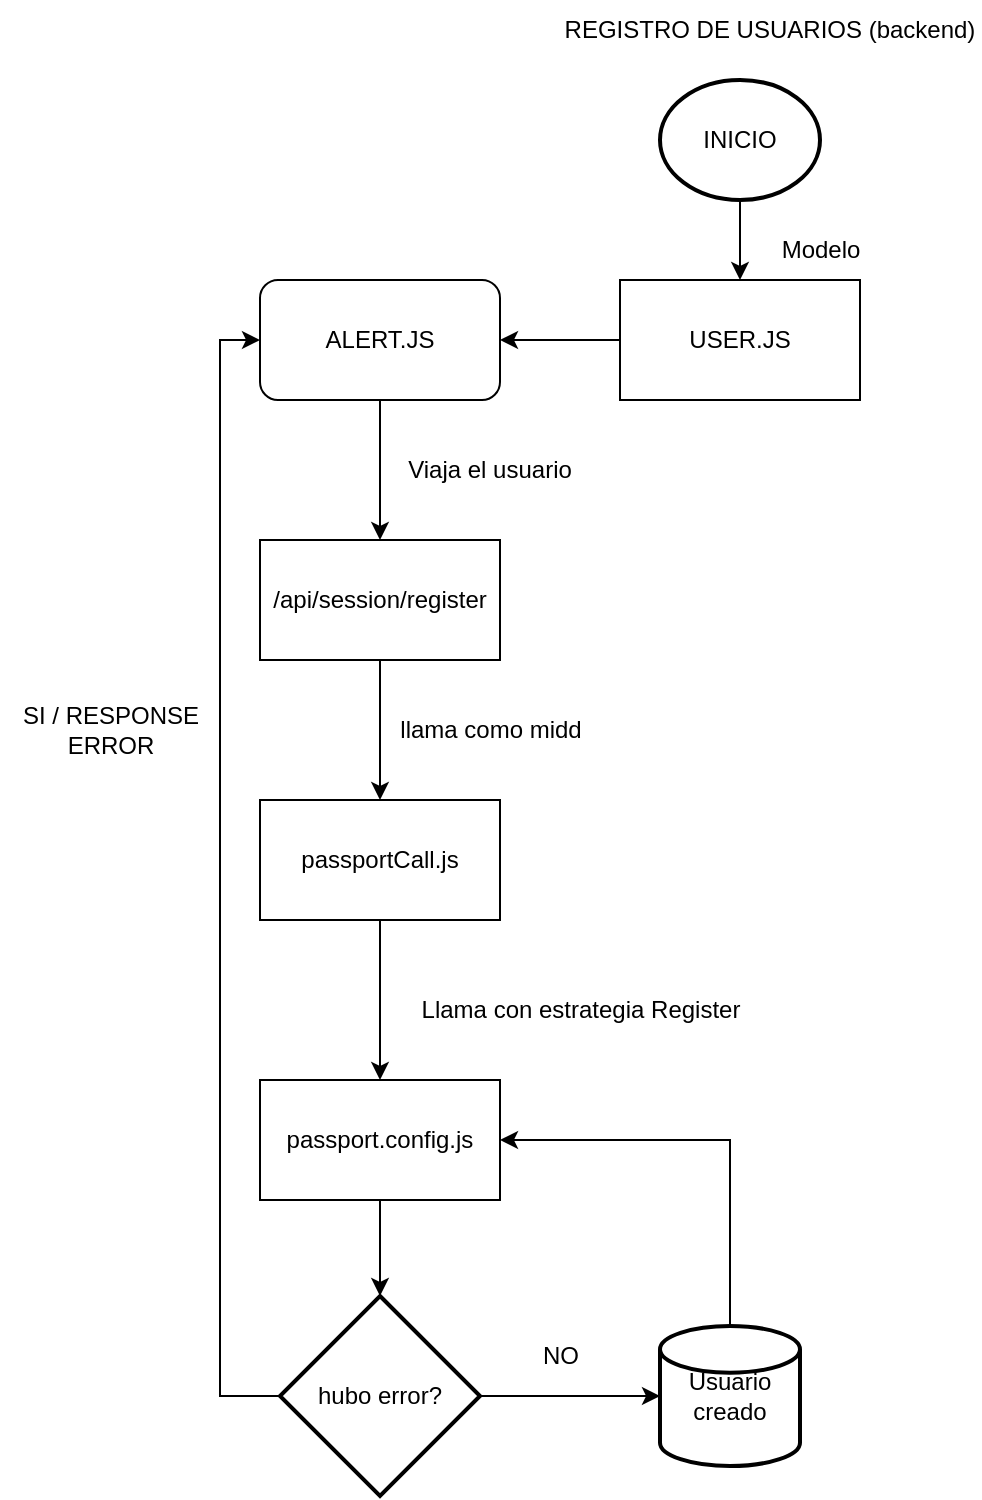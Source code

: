 <mxfile version="21.5.2" type="github">
  <diagram id="C5RBs43oDa-KdzZeNtuy" name="Page-1">
    <mxGraphModel dx="794" dy="477" grid="1" gridSize="10" guides="1" tooltips="1" connect="1" arrows="1" fold="1" page="1" pageScale="1" pageWidth="827" pageHeight="1169" math="0" shadow="0">
      <root>
        <mxCell id="WIyWlLk6GJQsqaUBKTNV-0" />
        <mxCell id="WIyWlLk6GJQsqaUBKTNV-1" parent="WIyWlLk6GJQsqaUBKTNV-0" />
        <mxCell id="9wHplCKHJmTgAgDDms6--33" style="edgeStyle=orthogonalEdgeStyle;rounded=0;orthogonalLoop=1;jettySize=auto;html=1;exitX=0.5;exitY=1;exitDx=0;exitDy=0;exitPerimeter=0;entryX=0.5;entryY=0;entryDx=0;entryDy=0;" edge="1" parent="WIyWlLk6GJQsqaUBKTNV-1" source="9wHplCKHJmTgAgDDms6--1" target="9wHplCKHJmTgAgDDms6--8">
          <mxGeometry relative="1" as="geometry" />
        </mxCell>
        <mxCell id="9wHplCKHJmTgAgDDms6--1" value="INICIO" style="strokeWidth=2;html=1;shape=mxgraph.flowchart.start_1;whiteSpace=wrap;labelBackgroundColor=none;" vertex="1" parent="WIyWlLk6GJQsqaUBKTNV-1">
          <mxGeometry x="330" y="70" width="80" height="60" as="geometry" />
        </mxCell>
        <mxCell id="9wHplCKHJmTgAgDDms6--2" value="REGISTRO DE USUARIOS (backend)" style="text;html=1;strokeColor=none;fillColor=none;align=center;verticalAlign=middle;whiteSpace=wrap;rounded=0;" vertex="1" parent="WIyWlLk6GJQsqaUBKTNV-1">
          <mxGeometry x="280" y="30" width="210" height="30" as="geometry" />
        </mxCell>
        <mxCell id="9wHplCKHJmTgAgDDms6--25" style="edgeStyle=orthogonalEdgeStyle;rounded=0;orthogonalLoop=1;jettySize=auto;html=1;entryX=1;entryY=0.5;entryDx=0;entryDy=0;" edge="1" parent="WIyWlLk6GJQsqaUBKTNV-1" source="9wHplCKHJmTgAgDDms6--8" target="9wHplCKHJmTgAgDDms6--10">
          <mxGeometry relative="1" as="geometry" />
        </mxCell>
        <mxCell id="9wHplCKHJmTgAgDDms6--8" value="USER.JS" style="rounded=0;whiteSpace=wrap;html=1;" vertex="1" parent="WIyWlLk6GJQsqaUBKTNV-1">
          <mxGeometry x="310" y="170" width="120" height="60" as="geometry" />
        </mxCell>
        <mxCell id="9wHplCKHJmTgAgDDms6--27" style="edgeStyle=orthogonalEdgeStyle;rounded=0;orthogonalLoop=1;jettySize=auto;html=1;exitX=0.5;exitY=1;exitDx=0;exitDy=0;entryX=0.5;entryY=0;entryDx=0;entryDy=0;" edge="1" parent="WIyWlLk6GJQsqaUBKTNV-1" source="9wHplCKHJmTgAgDDms6--10" target="9wHplCKHJmTgAgDDms6--18">
          <mxGeometry relative="1" as="geometry" />
        </mxCell>
        <mxCell id="9wHplCKHJmTgAgDDms6--10" value="ALERT.JS" style="rounded=1;whiteSpace=wrap;html=1;" vertex="1" parent="WIyWlLk6GJQsqaUBKTNV-1">
          <mxGeometry x="130" y="170" width="120" height="60" as="geometry" />
        </mxCell>
        <mxCell id="9wHplCKHJmTgAgDDms6--39" style="edgeStyle=orthogonalEdgeStyle;rounded=0;orthogonalLoop=1;jettySize=auto;html=1;exitX=0.5;exitY=1;exitDx=0;exitDy=0;" edge="1" parent="WIyWlLk6GJQsqaUBKTNV-1" source="9wHplCKHJmTgAgDDms6--18" target="9wHplCKHJmTgAgDDms6--28">
          <mxGeometry relative="1" as="geometry" />
        </mxCell>
        <mxCell id="9wHplCKHJmTgAgDDms6--18" value="/api/session/register" style="whiteSpace=wrap;html=1;" vertex="1" parent="WIyWlLk6GJQsqaUBKTNV-1">
          <mxGeometry x="130" y="300" width="120" height="60" as="geometry" />
        </mxCell>
        <mxCell id="9wHplCKHJmTgAgDDms6--31" value="" style="edgeStyle=orthogonalEdgeStyle;rounded=0;orthogonalLoop=1;jettySize=auto;html=1;" edge="1" parent="WIyWlLk6GJQsqaUBKTNV-1" source="9wHplCKHJmTgAgDDms6--28" target="9wHplCKHJmTgAgDDms6--30">
          <mxGeometry relative="1" as="geometry" />
        </mxCell>
        <mxCell id="9wHplCKHJmTgAgDDms6--28" value="passportCall.js" style="whiteSpace=wrap;html=1;" vertex="1" parent="WIyWlLk6GJQsqaUBKTNV-1">
          <mxGeometry x="130" y="430" width="120" height="60" as="geometry" />
        </mxCell>
        <mxCell id="9wHplCKHJmTgAgDDms6--53" style="edgeStyle=orthogonalEdgeStyle;rounded=0;orthogonalLoop=1;jettySize=auto;html=1;entryX=0.5;entryY=0;entryDx=0;entryDy=0;entryPerimeter=0;" edge="1" parent="WIyWlLk6GJQsqaUBKTNV-1" source="9wHplCKHJmTgAgDDms6--30" target="9wHplCKHJmTgAgDDms6--50">
          <mxGeometry relative="1" as="geometry" />
        </mxCell>
        <mxCell id="9wHplCKHJmTgAgDDms6--30" value="passport.config.js" style="whiteSpace=wrap;html=1;" vertex="1" parent="WIyWlLk6GJQsqaUBKTNV-1">
          <mxGeometry x="130" y="570" width="120" height="60" as="geometry" />
        </mxCell>
        <mxCell id="9wHplCKHJmTgAgDDms6--32" value="Viaja el usuario" style="text;html=1;strokeColor=none;fillColor=none;align=center;verticalAlign=middle;whiteSpace=wrap;rounded=0;" vertex="1" parent="WIyWlLk6GJQsqaUBKTNV-1">
          <mxGeometry x="180" y="250" width="130" height="30" as="geometry" />
        </mxCell>
        <mxCell id="9wHplCKHJmTgAgDDms6--34" value="Modelo" style="text;html=1;align=center;verticalAlign=middle;resizable=0;points=[];autosize=1;strokeColor=none;fillColor=none;" vertex="1" parent="WIyWlLk6GJQsqaUBKTNV-1">
          <mxGeometry x="380" y="140" width="60" height="30" as="geometry" />
        </mxCell>
        <mxCell id="9wHplCKHJmTgAgDDms6--42" value="Llama con estrategia Register" style="text;html=1;align=center;verticalAlign=middle;resizable=0;points=[];autosize=1;strokeColor=none;fillColor=none;" vertex="1" parent="WIyWlLk6GJQsqaUBKTNV-1">
          <mxGeometry x="200" y="520" width="180" height="30" as="geometry" />
        </mxCell>
        <mxCell id="9wHplCKHJmTgAgDDms6--60" style="edgeStyle=orthogonalEdgeStyle;rounded=0;orthogonalLoop=1;jettySize=auto;html=1;exitX=0.5;exitY=0;exitDx=0;exitDy=0;exitPerimeter=0;entryX=1;entryY=0.5;entryDx=0;entryDy=0;" edge="1" parent="WIyWlLk6GJQsqaUBKTNV-1" source="9wHplCKHJmTgAgDDms6--43" target="9wHplCKHJmTgAgDDms6--30">
          <mxGeometry relative="1" as="geometry" />
        </mxCell>
        <mxCell id="9wHplCKHJmTgAgDDms6--43" value="Usuario creado" style="strokeWidth=2;html=1;shape=mxgraph.flowchart.database;whiteSpace=wrap;" vertex="1" parent="WIyWlLk6GJQsqaUBKTNV-1">
          <mxGeometry x="330" y="693" width="70" height="70" as="geometry" />
        </mxCell>
        <mxCell id="9wHplCKHJmTgAgDDms6--47" value="NO" style="text;html=1;align=center;verticalAlign=middle;resizable=0;points=[];autosize=1;strokeColor=none;fillColor=none;" vertex="1" parent="WIyWlLk6GJQsqaUBKTNV-1">
          <mxGeometry x="260" y="693" width="40" height="30" as="geometry" />
        </mxCell>
        <mxCell id="9wHplCKHJmTgAgDDms6--48" value="llama como midd" style="text;html=1;align=center;verticalAlign=middle;resizable=0;points=[];autosize=1;strokeColor=none;fillColor=none;" vertex="1" parent="WIyWlLk6GJQsqaUBKTNV-1">
          <mxGeometry x="190" y="380" width="110" height="30" as="geometry" />
        </mxCell>
        <mxCell id="9wHplCKHJmTgAgDDms6--51" style="edgeStyle=orthogonalEdgeStyle;rounded=0;orthogonalLoop=1;jettySize=auto;html=1;" edge="1" parent="WIyWlLk6GJQsqaUBKTNV-1" source="9wHplCKHJmTgAgDDms6--50" target="9wHplCKHJmTgAgDDms6--43">
          <mxGeometry relative="1" as="geometry" />
        </mxCell>
        <mxCell id="9wHplCKHJmTgAgDDms6--56" style="edgeStyle=orthogonalEdgeStyle;rounded=0;orthogonalLoop=1;jettySize=auto;html=1;exitX=0;exitY=0.5;exitDx=0;exitDy=0;exitPerimeter=0;entryX=0;entryY=0.5;entryDx=0;entryDy=0;" edge="1" parent="WIyWlLk6GJQsqaUBKTNV-1" source="9wHplCKHJmTgAgDDms6--50" target="9wHplCKHJmTgAgDDms6--10">
          <mxGeometry relative="1" as="geometry" />
        </mxCell>
        <mxCell id="9wHplCKHJmTgAgDDms6--50" value="hubo error?" style="strokeWidth=2;html=1;shape=mxgraph.flowchart.decision;whiteSpace=wrap;" vertex="1" parent="WIyWlLk6GJQsqaUBKTNV-1">
          <mxGeometry x="140" y="678" width="100" height="100" as="geometry" />
        </mxCell>
        <mxCell id="9wHplCKHJmTgAgDDms6--55" value="SI / RESPONSE&lt;br&gt;ERROR&lt;br&gt;" style="text;html=1;align=center;verticalAlign=middle;resizable=0;points=[];autosize=1;strokeColor=none;fillColor=none;" vertex="1" parent="WIyWlLk6GJQsqaUBKTNV-1">
          <mxGeometry y="375" width="110" height="40" as="geometry" />
        </mxCell>
      </root>
    </mxGraphModel>
  </diagram>
</mxfile>
